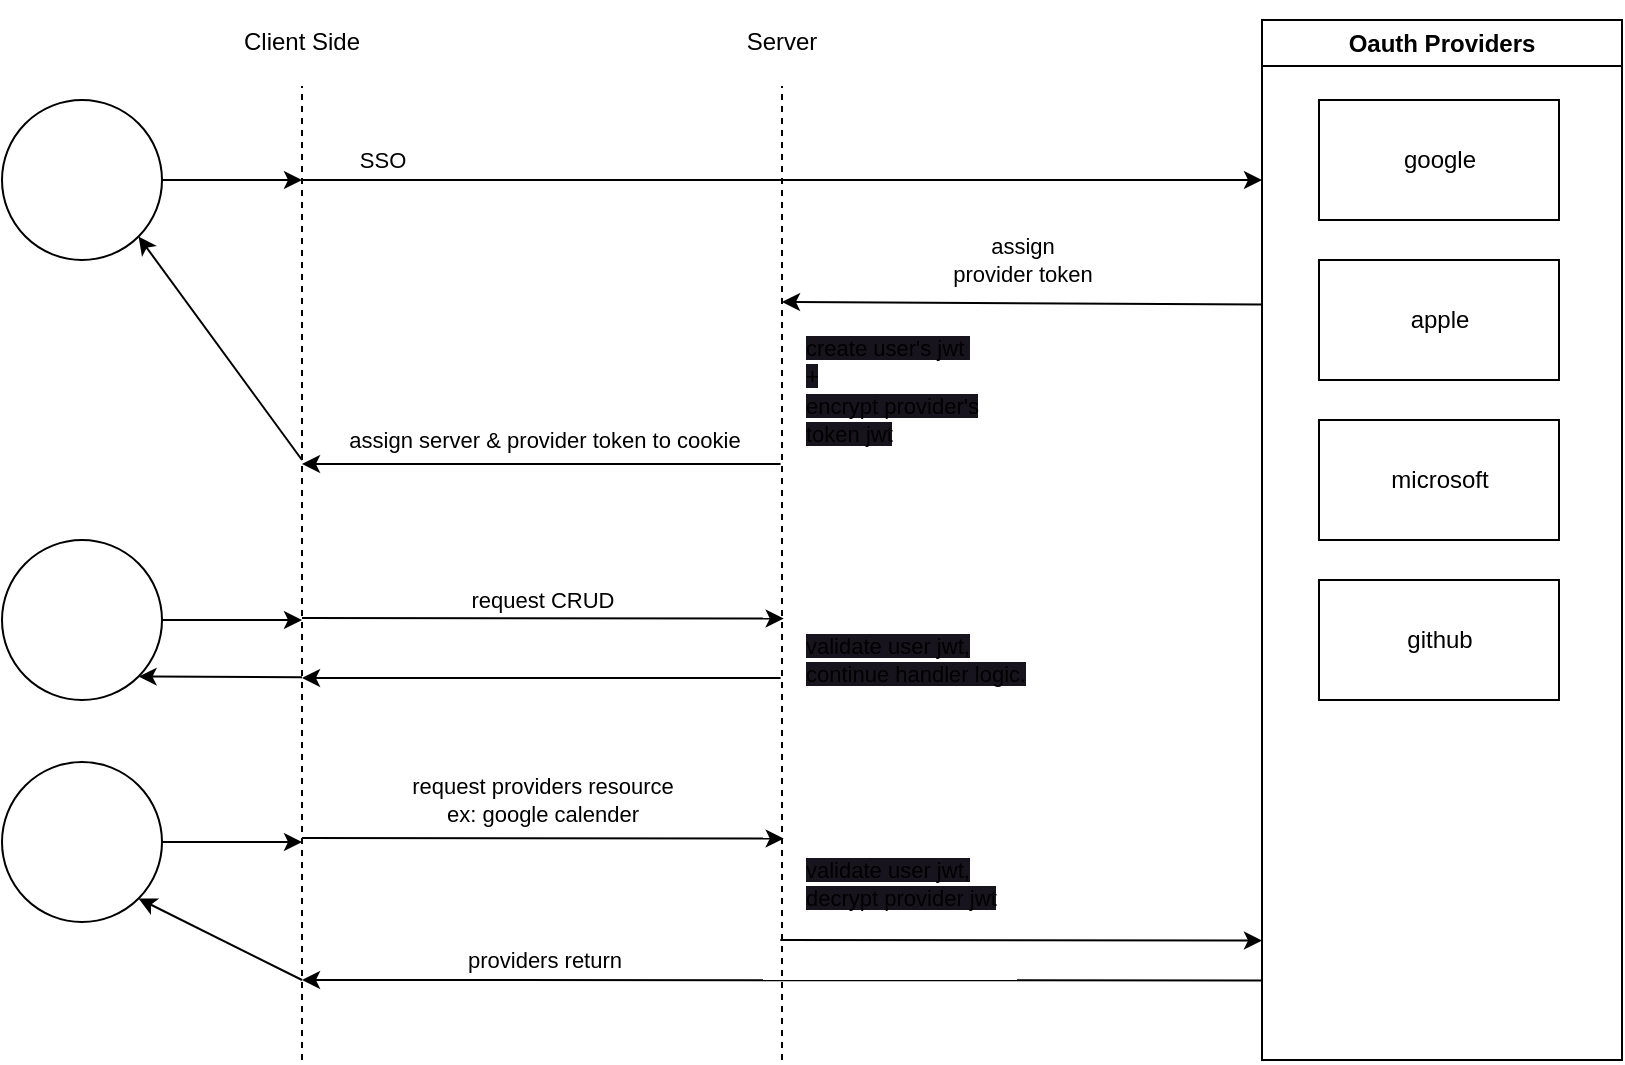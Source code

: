 <mxfile>
    <diagram id="7-G_9qI50mZUJpRycWZ_" name="CookieStore">
        <mxGraphModel dx="760" dy="591" grid="1" gridSize="10" guides="1" tooltips="1" connect="1" arrows="1" fold="1" page="1" pageScale="1" pageWidth="850" pageHeight="1100" math="0" shadow="0">
            <root>
                <mxCell id="0"/>
                <mxCell id="1" parent="0"/>
                <mxCell id="V1qZ9kLhu9qSLAZLQ6_S-1" style="edgeStyle=none;html=1;" parent="1" edge="1">
                    <mxGeometry relative="1" as="geometry">
                        <mxPoint x="160" y="160" as="sourcePoint"/>
                        <mxPoint x="640" y="160" as="targetPoint"/>
                    </mxGeometry>
                </mxCell>
                <mxCell id="V1qZ9kLhu9qSLAZLQ6_S-2" value="SSO" style="edgeLabel;html=1;align=center;verticalAlign=middle;resizable=0;points=[];" parent="V1qZ9kLhu9qSLAZLQ6_S-1" vertex="1" connectable="0">
                    <mxGeometry x="0.153" y="-1" relative="1" as="geometry">
                        <mxPoint x="-237" y="-11" as="offset"/>
                    </mxGeometry>
                </mxCell>
                <mxCell id="V1qZ9kLhu9qSLAZLQ6_S-9" value="Oauth Providers" style="swimlane;whiteSpace=wrap;html=1;" parent="1" vertex="1">
                    <mxGeometry x="640" y="80" width="180" height="520" as="geometry"/>
                </mxCell>
                <mxCell id="V1qZ9kLhu9qSLAZLQ6_S-10" value="google" style="rounded=0;whiteSpace=wrap;html=1;" parent="V1qZ9kLhu9qSLAZLQ6_S-9" vertex="1">
                    <mxGeometry x="28.5" y="40" width="120" height="60" as="geometry"/>
                </mxCell>
                <mxCell id="V1qZ9kLhu9qSLAZLQ6_S-11" value="apple" style="rounded=0;whiteSpace=wrap;html=1;" parent="V1qZ9kLhu9qSLAZLQ6_S-9" vertex="1">
                    <mxGeometry x="28.5" y="120" width="120" height="60" as="geometry"/>
                </mxCell>
                <mxCell id="V1qZ9kLhu9qSLAZLQ6_S-12" value="microsoft" style="rounded=0;whiteSpace=wrap;html=1;" parent="V1qZ9kLhu9qSLAZLQ6_S-9" vertex="1">
                    <mxGeometry x="28.5" y="200" width="120" height="60" as="geometry"/>
                </mxCell>
                <mxCell id="V1qZ9kLhu9qSLAZLQ6_S-13" value="github" style="rounded=0;whiteSpace=wrap;html=1;" parent="V1qZ9kLhu9qSLAZLQ6_S-9" vertex="1">
                    <mxGeometry x="28.5" y="280" width="120" height="60" as="geometry"/>
                </mxCell>
                <mxCell id="V1qZ9kLhu9qSLAZLQ6_S-22" value="" style="group" parent="1" vertex="1" connectable="0">
                    <mxGeometry x="100" y="70" width="120" height="530" as="geometry"/>
                </mxCell>
                <mxCell id="V1qZ9kLhu9qSLAZLQ6_S-20" value="" style="endArrow=none;dashed=1;html=1;" parent="V1qZ9kLhu9qSLAZLQ6_S-22" target="V1qZ9kLhu9qSLAZLQ6_S-21" edge="1">
                    <mxGeometry width="50" height="50" relative="1" as="geometry">
                        <mxPoint x="60" y="530" as="sourcePoint"/>
                        <mxPoint x="60" y="14.324" as="targetPoint"/>
                    </mxGeometry>
                </mxCell>
                <mxCell id="V1qZ9kLhu9qSLAZLQ6_S-21" value="Client Side" style="text;html=1;strokeColor=none;fillColor=none;align=center;verticalAlign=middle;whiteSpace=wrap;rounded=0;" parent="V1qZ9kLhu9qSLAZLQ6_S-22" vertex="1">
                    <mxGeometry width="120" height="42.973" as="geometry"/>
                </mxCell>
                <mxCell id="V1qZ9kLhu9qSLAZLQ6_S-23" value="" style="group" parent="1" vertex="1" connectable="0">
                    <mxGeometry x="340" y="70" width="120" height="530" as="geometry"/>
                </mxCell>
                <mxCell id="V1qZ9kLhu9qSLAZLQ6_S-24" value="" style="endArrow=none;dashed=1;html=1;" parent="V1qZ9kLhu9qSLAZLQ6_S-23" target="V1qZ9kLhu9qSLAZLQ6_S-25" edge="1">
                    <mxGeometry width="50" height="50" relative="1" as="geometry">
                        <mxPoint x="60" y="530" as="sourcePoint"/>
                        <mxPoint x="37.895" y="14.324" as="targetPoint"/>
                    </mxGeometry>
                </mxCell>
                <mxCell id="V1qZ9kLhu9qSLAZLQ6_S-25" value="Server" style="text;html=1;strokeColor=none;fillColor=none;align=center;verticalAlign=middle;whiteSpace=wrap;rounded=0;" parent="V1qZ9kLhu9qSLAZLQ6_S-23" vertex="1">
                    <mxGeometry x="22.11" width="75.789" height="42.973" as="geometry"/>
                </mxCell>
                <mxCell id="V1qZ9kLhu9qSLAZLQ6_S-7" value="assign server &amp;amp; provider token to cookie" style="edgeStyle=none;html=1;exitX=-0.006;exitY=0.367;exitDx=0;exitDy=0;exitPerimeter=0;" parent="1" edge="1">
                    <mxGeometry x="-0.003" y="-12" relative="1" as="geometry">
                        <mxPoint x="399.28" y="302" as="sourcePoint"/>
                        <mxPoint x="160" y="302" as="targetPoint"/>
                        <mxPoint x="1" as="offset"/>
                    </mxGeometry>
                </mxCell>
                <mxCell id="V1qZ9kLhu9qSLAZLQ6_S-28" value="&lt;span style=&quot;font-size: 11px; text-align: center; background-color: rgb(24, 20, 29);&quot;&gt;create user's jwt&amp;nbsp;&lt;br&gt;&lt;/span&gt;&lt;span style=&quot;font-size: 11px; text-align: center; background-color: rgb(24, 20, 29);&quot;&gt;+&lt;br&gt;&lt;/span&gt;&lt;span style=&quot;font-size: 11px; text-align: center; background-color: rgb(24, 20, 29);&quot;&gt;encrypt&amp;nbsp;&lt;/span&gt;&lt;span style=&quot;font-size: 11px; text-align: center; background-color: rgb(24, 20, 29);&quot;&gt;provider's&lt;br&gt;token jwt&lt;/span&gt;&lt;span style=&quot;font-size: 11px; text-align: center; background-color: rgb(24, 20, 29);&quot;&gt;&lt;br&gt;&lt;/span&gt;" style="text;whiteSpace=wrap;html=1;" parent="1" vertex="1">
                    <mxGeometry x="410" y="230" width="160" height="85.14" as="geometry"/>
                </mxCell>
                <mxCell id="V1qZ9kLhu9qSLAZLQ6_S-14" value="assign &lt;br&gt;provider token" style="edgeStyle=none;html=1;" parent="1" edge="1">
                    <mxGeometry x="0.001" y="-22" relative="1" as="geometry">
                        <mxPoint x="640" y="222.214" as="sourcePoint"/>
                        <mxPoint x="400" y="220.998" as="targetPoint"/>
                        <mxPoint as="offset"/>
                    </mxGeometry>
                </mxCell>
                <mxCell id="TDvXIOiURZuzaqnyXwe0-3" value="&lt;span style=&quot;font-size: 11px; text-align: center; background-color: rgb(24, 20, 29);&quot;&gt;validate user jwt,&lt;br&gt;continue handler logic.&lt;br&gt;&lt;/span&gt;" style="text;whiteSpace=wrap;html=1;" parent="1" vertex="1">
                    <mxGeometry x="410" y="378.86" width="160" height="45.14" as="geometry"/>
                </mxCell>
                <mxCell id="TDvXIOiURZuzaqnyXwe0-6" style="edgeStyle=none;html=1;entryX=0.007;entryY=0.654;entryDx=0;entryDy=0;entryPerimeter=0;" parent="1" edge="1">
                    <mxGeometry relative="1" as="geometry">
                        <mxPoint x="160" y="489.002" as="sourcePoint"/>
                        <mxPoint x="400.84" y="489.245" as="targetPoint"/>
                    </mxGeometry>
                </mxCell>
                <mxCell id="TDvXIOiURZuzaqnyXwe0-7" value="request providers resource&lt;br&gt;ex: google calender" style="edgeLabel;html=1;align=center;verticalAlign=middle;resizable=0;points=[];" parent="TDvXIOiURZuzaqnyXwe0-6" vertex="1" connectable="0">
                    <mxGeometry x="-0.094" y="2" relative="1" as="geometry">
                        <mxPoint x="11" y="-17" as="offset"/>
                    </mxGeometry>
                </mxCell>
                <mxCell id="TDvXIOiURZuzaqnyXwe0-8" value="&lt;span style=&quot;font-size: 11px; text-align: center; background-color: rgb(24, 20, 29);&quot;&gt;validate user jwt,&lt;br&gt;decrypt provider jwt&lt;br&gt;&lt;/span&gt;" style="text;whiteSpace=wrap;html=1;" parent="1" vertex="1">
                    <mxGeometry x="410" y="491" width="160" height="40" as="geometry"/>
                </mxCell>
                <mxCell id="TDvXIOiURZuzaqnyXwe0-9" style="edgeStyle=none;html=1;entryX=0.007;entryY=0.654;entryDx=0;entryDy=0;entryPerimeter=0;" parent="1" edge="1">
                    <mxGeometry relative="1" as="geometry">
                        <mxPoint x="399.16" y="540.002" as="sourcePoint"/>
                        <mxPoint x="640.0" y="540.245" as="targetPoint"/>
                    </mxGeometry>
                </mxCell>
                <mxCell id="V1qZ9kLhu9qSLAZLQ6_S-3" style="edgeStyle=none;html=1;entryX=0.007;entryY=0.654;entryDx=0;entryDy=0;entryPerimeter=0;" parent="1" edge="1">
                    <mxGeometry relative="1" as="geometry">
                        <mxPoint x="160" y="379.005" as="sourcePoint"/>
                        <mxPoint x="400.84" y="379.269" as="targetPoint"/>
                    </mxGeometry>
                </mxCell>
                <mxCell id="V1qZ9kLhu9qSLAZLQ6_S-4" value="request CRUD" style="edgeLabel;html=1;align=center;verticalAlign=middle;resizable=0;points=[];" parent="V1qZ9kLhu9qSLAZLQ6_S-3" vertex="1" connectable="0">
                    <mxGeometry x="-0.094" y="2" relative="1" as="geometry">
                        <mxPoint x="11" y="-7" as="offset"/>
                    </mxGeometry>
                </mxCell>
                <mxCell id="TDvXIOiURZuzaqnyXwe0-15" value="" style="edgeStyle=none;html=1;exitX=-0.006;exitY=0.367;exitDx=0;exitDy=0;exitPerimeter=0;" parent="1" edge="1">
                    <mxGeometry x="-0.003" y="10" relative="1" as="geometry">
                        <mxPoint x="399.28" y="409" as="sourcePoint"/>
                        <mxPoint x="160" y="409" as="targetPoint"/>
                        <mxPoint as="offset"/>
                    </mxGeometry>
                </mxCell>
                <mxCell id="TDvXIOiURZuzaqnyXwe0-18" style="edgeStyle=none;html=1;" parent="1" source="TDvXIOiURZuzaqnyXwe0-17" edge="1">
                    <mxGeometry relative="1" as="geometry">
                        <mxPoint x="160" y="160" as="targetPoint"/>
                    </mxGeometry>
                </mxCell>
                <mxCell id="TDvXIOiURZuzaqnyXwe0-23" style="edgeStyle=none;html=1;exitX=1;exitY=1;exitDx=0;exitDy=0;endArrow=none;endFill=0;startArrow=classic;startFill=1;" parent="1" source="TDvXIOiURZuzaqnyXwe0-17" edge="1">
                    <mxGeometry relative="1" as="geometry">
                        <mxPoint x="160" y="300" as="targetPoint"/>
                    </mxGeometry>
                </mxCell>
                <mxCell id="TDvXIOiURZuzaqnyXwe0-17" value="" style="ellipse;whiteSpace=wrap;html=1;aspect=fixed;" parent="1" vertex="1">
                    <mxGeometry x="10" y="120" width="80" height="80" as="geometry"/>
                </mxCell>
                <mxCell id="TDvXIOiURZuzaqnyXwe0-22" style="edgeStyle=none;html=1;" parent="1" source="TDvXIOiURZuzaqnyXwe0-21" edge="1">
                    <mxGeometry relative="1" as="geometry">
                        <mxPoint x="160" y="380" as="targetPoint"/>
                    </mxGeometry>
                </mxCell>
                <mxCell id="TDvXIOiURZuzaqnyXwe0-24" style="edgeStyle=none;html=1;exitX=1;exitY=1;exitDx=0;exitDy=0;startArrow=classic;startFill=1;endArrow=none;endFill=0;" parent="1" source="TDvXIOiURZuzaqnyXwe0-21" edge="1">
                    <mxGeometry relative="1" as="geometry">
                        <mxPoint x="160" y="408.571" as="targetPoint"/>
                    </mxGeometry>
                </mxCell>
                <mxCell id="TDvXIOiURZuzaqnyXwe0-21" value="" style="ellipse;whiteSpace=wrap;html=1;aspect=fixed;" parent="1" vertex="1">
                    <mxGeometry x="10" y="340" width="80" height="80" as="geometry"/>
                </mxCell>
                <mxCell id="TDvXIOiURZuzaqnyXwe0-26" style="edgeStyle=none;html=1;startArrow=none;startFill=0;endArrow=classic;endFill=1;" parent="1" source="TDvXIOiURZuzaqnyXwe0-25" edge="1">
                    <mxGeometry relative="1" as="geometry">
                        <mxPoint x="160" y="491" as="targetPoint"/>
                    </mxGeometry>
                </mxCell>
                <mxCell id="TDvXIOiURZuzaqnyXwe0-29" style="edgeStyle=none;html=1;exitX=1;exitY=1;exitDx=0;exitDy=0;startArrow=classic;startFill=1;endArrow=none;endFill=0;" parent="1" source="TDvXIOiURZuzaqnyXwe0-25" edge="1">
                    <mxGeometry relative="1" as="geometry">
                        <mxPoint x="160" y="560" as="targetPoint"/>
                    </mxGeometry>
                </mxCell>
                <mxCell id="TDvXIOiURZuzaqnyXwe0-25" value="" style="ellipse;whiteSpace=wrap;html=1;aspect=fixed;" parent="1" vertex="1">
                    <mxGeometry x="10" y="451" width="80" height="80" as="geometry"/>
                </mxCell>
                <mxCell id="TDvXIOiURZuzaqnyXwe0-27" style="edgeStyle=none;html=1;entryX=0.007;entryY=0.654;entryDx=0;entryDy=0;entryPerimeter=0;startArrow=classic;startFill=1;endArrow=none;endFill=0;" parent="1" edge="1">
                    <mxGeometry relative="1" as="geometry">
                        <mxPoint x="160" y="560" as="sourcePoint"/>
                        <mxPoint x="640" y="560.245" as="targetPoint"/>
                    </mxGeometry>
                </mxCell>
                <mxCell id="TDvXIOiURZuzaqnyXwe0-28" value="providers return" style="edgeLabel;html=1;align=center;verticalAlign=middle;resizable=0;points=[];" parent="TDvXIOiURZuzaqnyXwe0-27" vertex="1" connectable="0">
                    <mxGeometry x="-0.094" y="2" relative="1" as="geometry">
                        <mxPoint x="-97" y="-8" as="offset"/>
                    </mxGeometry>
                </mxCell>
            </root>
        </mxGraphModel>
    </diagram>
    <diagram name="DBStore" id="5vakd0-f1liF5I9U3yXF">
        <mxGraphModel dx="626" dy="487" grid="1" gridSize="10" guides="1" tooltips="1" connect="1" arrows="1" fold="1" page="1" pageScale="1" pageWidth="850" pageHeight="1100" math="0" shadow="0">
            <root>
                <mxCell id="mySKQl5GLhSIpnXFPhBY-0"/>
                <mxCell id="mySKQl5GLhSIpnXFPhBY-1" parent="mySKQl5GLhSIpnXFPhBY-0"/>
                <mxCell id="mySKQl5GLhSIpnXFPhBY-2" style="edgeStyle=none;html=1;" edge="1" parent="mySKQl5GLhSIpnXFPhBY-1">
                    <mxGeometry relative="1" as="geometry">
                        <mxPoint x="160" y="160" as="sourcePoint"/>
                        <mxPoint x="640" y="160" as="targetPoint"/>
                    </mxGeometry>
                </mxCell>
                <mxCell id="mySKQl5GLhSIpnXFPhBY-3" value="SSO" style="edgeLabel;html=1;align=center;verticalAlign=middle;resizable=0;points=[];" vertex="1" connectable="0" parent="mySKQl5GLhSIpnXFPhBY-2">
                    <mxGeometry x="0.153" y="-1" relative="1" as="geometry">
                        <mxPoint x="-237" y="-11" as="offset"/>
                    </mxGeometry>
                </mxCell>
                <mxCell id="mySKQl5GLhSIpnXFPhBY-4" value="Oauth Providers" style="swimlane;whiteSpace=wrap;html=1;" vertex="1" parent="mySKQl5GLhSIpnXFPhBY-1">
                    <mxGeometry x="640" y="80" width="180" height="520" as="geometry"/>
                </mxCell>
                <mxCell id="mySKQl5GLhSIpnXFPhBY-5" value="google" style="rounded=0;whiteSpace=wrap;html=1;" vertex="1" parent="mySKQl5GLhSIpnXFPhBY-4">
                    <mxGeometry x="28.5" y="40" width="120" height="60" as="geometry"/>
                </mxCell>
                <mxCell id="mySKQl5GLhSIpnXFPhBY-6" value="apple" style="rounded=0;whiteSpace=wrap;html=1;" vertex="1" parent="mySKQl5GLhSIpnXFPhBY-4">
                    <mxGeometry x="28.5" y="120" width="120" height="60" as="geometry"/>
                </mxCell>
                <mxCell id="mySKQl5GLhSIpnXFPhBY-7" value="microsoft" style="rounded=0;whiteSpace=wrap;html=1;" vertex="1" parent="mySKQl5GLhSIpnXFPhBY-4">
                    <mxGeometry x="28.5" y="200" width="120" height="60" as="geometry"/>
                </mxCell>
                <mxCell id="mySKQl5GLhSIpnXFPhBY-8" value="github" style="rounded=0;whiteSpace=wrap;html=1;" vertex="1" parent="mySKQl5GLhSIpnXFPhBY-4">
                    <mxGeometry x="28.5" y="280" width="120" height="60" as="geometry"/>
                </mxCell>
                <mxCell id="mySKQl5GLhSIpnXFPhBY-9" value="" style="group" vertex="1" connectable="0" parent="mySKQl5GLhSIpnXFPhBY-1">
                    <mxGeometry x="100" y="70" width="120" height="530" as="geometry"/>
                </mxCell>
                <mxCell id="mySKQl5GLhSIpnXFPhBY-10" value="" style="endArrow=none;dashed=1;html=1;" edge="1" parent="mySKQl5GLhSIpnXFPhBY-9" target="mySKQl5GLhSIpnXFPhBY-11">
                    <mxGeometry width="50" height="50" relative="1" as="geometry">
                        <mxPoint x="60" y="530" as="sourcePoint"/>
                        <mxPoint x="60" y="14.324" as="targetPoint"/>
                    </mxGeometry>
                </mxCell>
                <mxCell id="mySKQl5GLhSIpnXFPhBY-11" value="Client Side" style="text;html=1;strokeColor=none;fillColor=none;align=center;verticalAlign=middle;whiteSpace=wrap;rounded=0;" vertex="1" parent="mySKQl5GLhSIpnXFPhBY-9">
                    <mxGeometry width="120" height="42.973" as="geometry"/>
                </mxCell>
                <mxCell id="mySKQl5GLhSIpnXFPhBY-12" value="" style="group" vertex="1" connectable="0" parent="mySKQl5GLhSIpnXFPhBY-1">
                    <mxGeometry x="340" y="70" width="120" height="530" as="geometry"/>
                </mxCell>
                <mxCell id="mySKQl5GLhSIpnXFPhBY-13" value="" style="endArrow=none;dashed=1;html=1;" edge="1" parent="mySKQl5GLhSIpnXFPhBY-12" target="mySKQl5GLhSIpnXFPhBY-14">
                    <mxGeometry width="50" height="50" relative="1" as="geometry">
                        <mxPoint x="60" y="530" as="sourcePoint"/>
                        <mxPoint x="37.895" y="14.324" as="targetPoint"/>
                    </mxGeometry>
                </mxCell>
                <mxCell id="mySKQl5GLhSIpnXFPhBY-14" value="Server" style="text;html=1;strokeColor=none;fillColor=none;align=center;verticalAlign=middle;whiteSpace=wrap;rounded=0;" vertex="1" parent="mySKQl5GLhSIpnXFPhBY-12">
                    <mxGeometry x="22.11" width="75.789" height="42.973" as="geometry"/>
                </mxCell>
                <mxCell id="mySKQl5GLhSIpnXFPhBY-15" value="assign server token to cookie" style="edgeStyle=none;html=1;exitX=-0.006;exitY=0.367;exitDx=0;exitDy=0;exitPerimeter=0;" edge="1" parent="mySKQl5GLhSIpnXFPhBY-1">
                    <mxGeometry x="-0.015" y="-12" relative="1" as="geometry">
                        <mxPoint x="399.28" y="298" as="sourcePoint"/>
                        <mxPoint x="160" y="298" as="targetPoint"/>
                        <mxPoint as="offset"/>
                    </mxGeometry>
                </mxCell>
                <mxCell id="mySKQl5GLhSIpnXFPhBY-16" value="&lt;span style=&quot;font-size: 11px; text-align: center; background-color: rgb(24, 20, 29);&quot;&gt;create user's jwt&amp;nbsp;&lt;br&gt;&lt;/span&gt;&lt;span style=&quot;font-size: 11px; text-align: center; background-color: rgb(24, 20, 29);&quot;&gt;+&lt;br&gt;&lt;/span&gt;&lt;span style=&quot;font-size: 11px; text-align: center; background-color: rgb(24, 20, 29);&quot;&gt;save provider token in db&lt;br&gt;&lt;/span&gt;" style="text;whiteSpace=wrap;html=1;" vertex="1" parent="mySKQl5GLhSIpnXFPhBY-1">
                    <mxGeometry x="410" y="230" width="160" height="85.14" as="geometry"/>
                </mxCell>
                <mxCell id="mySKQl5GLhSIpnXFPhBY-17" value="assign &lt;br&gt;provider token" style="edgeStyle=none;html=1;" edge="1" parent="mySKQl5GLhSIpnXFPhBY-1">
                    <mxGeometry x="0.001" y="-22" relative="1" as="geometry">
                        <mxPoint x="640" y="222.214" as="sourcePoint"/>
                        <mxPoint x="400" y="220.998" as="targetPoint"/>
                        <mxPoint as="offset"/>
                    </mxGeometry>
                </mxCell>
                <mxCell id="mySKQl5GLhSIpnXFPhBY-18" value="&lt;span style=&quot;font-size: 11px; text-align: center; background-color: rgb(24, 20, 29);&quot;&gt;validate user jwt,&lt;br&gt;continue handler logic.&lt;br&gt;&lt;/span&gt;" style="text;whiteSpace=wrap;html=1;" vertex="1" parent="mySKQl5GLhSIpnXFPhBY-1">
                    <mxGeometry x="410" y="370" width="160" height="45.14" as="geometry"/>
                </mxCell>
                <mxCell id="mySKQl5GLhSIpnXFPhBY-19" style="edgeStyle=none;html=1;entryX=0.007;entryY=0.654;entryDx=0;entryDy=0;entryPerimeter=0;" edge="1" parent="mySKQl5GLhSIpnXFPhBY-1">
                    <mxGeometry relative="1" as="geometry">
                        <mxPoint x="160" y="489.002" as="sourcePoint"/>
                        <mxPoint x="400.84" y="489.245" as="targetPoint"/>
                    </mxGeometry>
                </mxCell>
                <mxCell id="mySKQl5GLhSIpnXFPhBY-20" value="request providers resource&lt;br&gt;ex: google calender" style="edgeLabel;html=1;align=center;verticalAlign=middle;resizable=0;points=[];" vertex="1" connectable="0" parent="mySKQl5GLhSIpnXFPhBY-19">
                    <mxGeometry x="-0.094" y="2" relative="1" as="geometry">
                        <mxPoint x="11" y="-17" as="offset"/>
                    </mxGeometry>
                </mxCell>
                <mxCell id="mySKQl5GLhSIpnXFPhBY-21" value="&lt;span style=&quot;font-size: 11px; text-align: center; background-color: rgb(24, 20, 29);&quot;&gt;validate user jwt,&lt;br&gt;fetch provider token from db&lt;br&gt;&lt;/span&gt;" style="text;whiteSpace=wrap;html=1;" vertex="1" parent="mySKQl5GLhSIpnXFPhBY-1">
                    <mxGeometry x="410" y="491" width="160" height="40" as="geometry"/>
                </mxCell>
                <mxCell id="mySKQl5GLhSIpnXFPhBY-22" style="edgeStyle=none;html=1;entryX=0.007;entryY=0.654;entryDx=0;entryDy=0;entryPerimeter=0;" edge="1" parent="mySKQl5GLhSIpnXFPhBY-1">
                    <mxGeometry relative="1" as="geometry">
                        <mxPoint x="399.16" y="540.002" as="sourcePoint"/>
                        <mxPoint x="640.0" y="540.245" as="targetPoint"/>
                    </mxGeometry>
                </mxCell>
                <mxCell id="mySKQl5GLhSIpnXFPhBY-23" style="edgeStyle=none;html=1;entryX=0.007;entryY=0.654;entryDx=0;entryDy=0;entryPerimeter=0;" edge="1" parent="mySKQl5GLhSIpnXFPhBY-1">
                    <mxGeometry relative="1" as="geometry">
                        <mxPoint x="160" y="379.005" as="sourcePoint"/>
                        <mxPoint x="400.84" y="379.269" as="targetPoint"/>
                    </mxGeometry>
                </mxCell>
                <mxCell id="mySKQl5GLhSIpnXFPhBY-24" value="request CRUD" style="edgeLabel;html=1;align=center;verticalAlign=middle;resizable=0;points=[];" vertex="1" connectable="0" parent="mySKQl5GLhSIpnXFPhBY-23">
                    <mxGeometry x="-0.094" y="2" relative="1" as="geometry">
                        <mxPoint x="11" y="-7" as="offset"/>
                    </mxGeometry>
                </mxCell>
                <mxCell id="mySKQl5GLhSIpnXFPhBY-25" value="" style="edgeStyle=none;html=1;exitX=-0.006;exitY=0.367;exitDx=0;exitDy=0;exitPerimeter=0;" edge="1" parent="mySKQl5GLhSIpnXFPhBY-1">
                    <mxGeometry x="-0.003" y="10" relative="1" as="geometry">
                        <mxPoint x="399.28" y="409" as="sourcePoint"/>
                        <mxPoint x="160" y="409" as="targetPoint"/>
                        <mxPoint as="offset"/>
                    </mxGeometry>
                </mxCell>
                <mxCell id="mySKQl5GLhSIpnXFPhBY-26" style="edgeStyle=none;html=1;" edge="1" parent="mySKQl5GLhSIpnXFPhBY-1" source="mySKQl5GLhSIpnXFPhBY-28">
                    <mxGeometry relative="1" as="geometry">
                        <mxPoint x="160" y="160" as="targetPoint"/>
                    </mxGeometry>
                </mxCell>
                <mxCell id="mySKQl5GLhSIpnXFPhBY-27" style="edgeStyle=none;html=1;exitX=1;exitY=1;exitDx=0;exitDy=0;endArrow=none;endFill=0;startArrow=classic;startFill=1;" edge="1" parent="mySKQl5GLhSIpnXFPhBY-1" source="mySKQl5GLhSIpnXFPhBY-28">
                    <mxGeometry relative="1" as="geometry">
                        <mxPoint x="160" y="300" as="targetPoint"/>
                    </mxGeometry>
                </mxCell>
                <mxCell id="mySKQl5GLhSIpnXFPhBY-28" value="" style="ellipse;whiteSpace=wrap;html=1;aspect=fixed;" vertex="1" parent="mySKQl5GLhSIpnXFPhBY-1">
                    <mxGeometry x="10" y="120" width="80" height="80" as="geometry"/>
                </mxCell>
                <mxCell id="mySKQl5GLhSIpnXFPhBY-29" style="edgeStyle=none;html=1;" edge="1" parent="mySKQl5GLhSIpnXFPhBY-1" source="mySKQl5GLhSIpnXFPhBY-31">
                    <mxGeometry relative="1" as="geometry">
                        <mxPoint x="160" y="380" as="targetPoint"/>
                    </mxGeometry>
                </mxCell>
                <mxCell id="mySKQl5GLhSIpnXFPhBY-30" style="edgeStyle=none;html=1;exitX=1;exitY=1;exitDx=0;exitDy=0;startArrow=classic;startFill=1;endArrow=none;endFill=0;" edge="1" parent="mySKQl5GLhSIpnXFPhBY-1" source="mySKQl5GLhSIpnXFPhBY-31">
                    <mxGeometry relative="1" as="geometry">
                        <mxPoint x="160" y="408.571" as="targetPoint"/>
                    </mxGeometry>
                </mxCell>
                <mxCell id="mySKQl5GLhSIpnXFPhBY-31" value="" style="ellipse;whiteSpace=wrap;html=1;aspect=fixed;" vertex="1" parent="mySKQl5GLhSIpnXFPhBY-1">
                    <mxGeometry x="10" y="340" width="80" height="80" as="geometry"/>
                </mxCell>
                <mxCell id="mySKQl5GLhSIpnXFPhBY-32" style="edgeStyle=none;html=1;startArrow=none;startFill=0;endArrow=classic;endFill=1;" edge="1" parent="mySKQl5GLhSIpnXFPhBY-1" source="mySKQl5GLhSIpnXFPhBY-34">
                    <mxGeometry relative="1" as="geometry">
                        <mxPoint x="160" y="491" as="targetPoint"/>
                    </mxGeometry>
                </mxCell>
                <mxCell id="mySKQl5GLhSIpnXFPhBY-33" style="edgeStyle=none;html=1;exitX=1;exitY=1;exitDx=0;exitDy=0;startArrow=classic;startFill=1;endArrow=none;endFill=0;" edge="1" parent="mySKQl5GLhSIpnXFPhBY-1" source="mySKQl5GLhSIpnXFPhBY-34">
                    <mxGeometry relative="1" as="geometry">
                        <mxPoint x="160" y="560" as="targetPoint"/>
                    </mxGeometry>
                </mxCell>
                <mxCell id="mySKQl5GLhSIpnXFPhBY-34" value="" style="ellipse;whiteSpace=wrap;html=1;aspect=fixed;" vertex="1" parent="mySKQl5GLhSIpnXFPhBY-1">
                    <mxGeometry x="10" y="451" width="80" height="80" as="geometry"/>
                </mxCell>
                <mxCell id="mySKQl5GLhSIpnXFPhBY-35" style="edgeStyle=none;html=1;entryX=0.007;entryY=0.654;entryDx=0;entryDy=0;entryPerimeter=0;startArrow=classic;startFill=1;endArrow=none;endFill=0;" edge="1" parent="mySKQl5GLhSIpnXFPhBY-1">
                    <mxGeometry relative="1" as="geometry">
                        <mxPoint x="160" y="560" as="sourcePoint"/>
                        <mxPoint x="640" y="560.245" as="targetPoint"/>
                    </mxGeometry>
                </mxCell>
                <mxCell id="mySKQl5GLhSIpnXFPhBY-36" value="providers return" style="edgeLabel;html=1;align=center;verticalAlign=middle;resizable=0;points=[];" vertex="1" connectable="0" parent="mySKQl5GLhSIpnXFPhBY-35">
                    <mxGeometry x="-0.094" y="2" relative="1" as="geometry">
                        <mxPoint x="-97" y="-8" as="offset"/>
                    </mxGeometry>
                </mxCell>
            </root>
        </mxGraphModel>
    </diagram>
</mxfile>